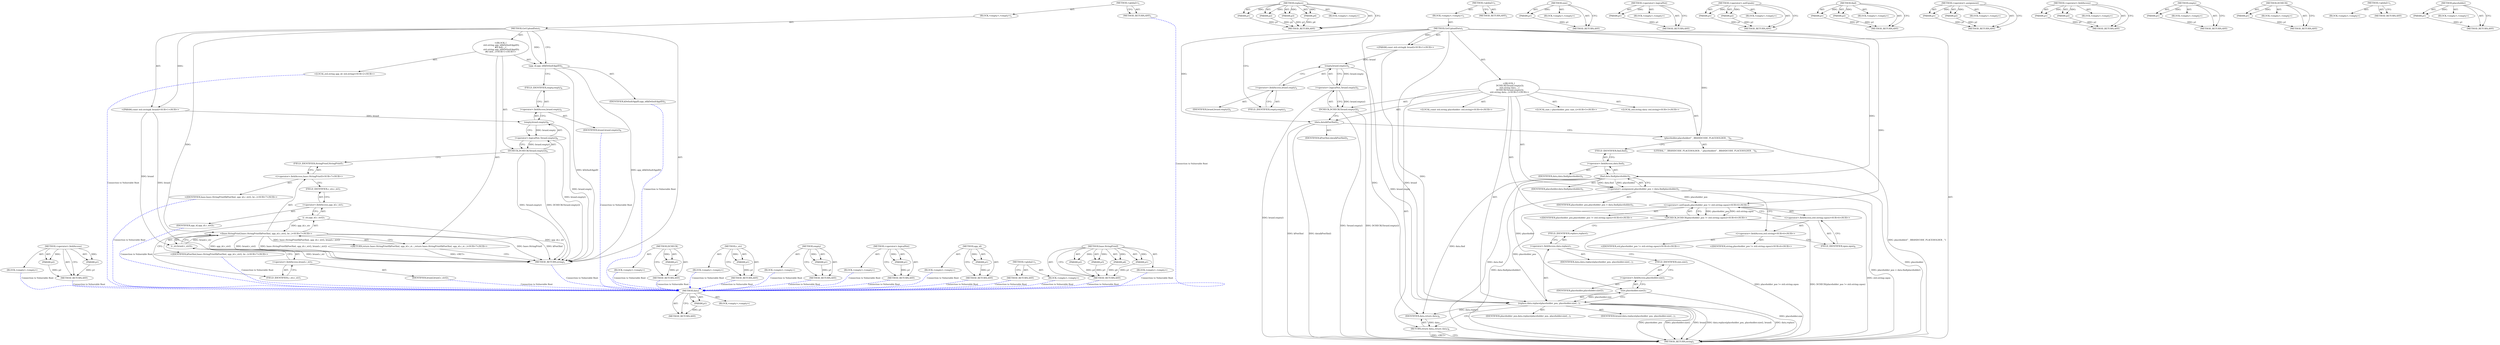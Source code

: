 digraph "base.StringPrintf" {
vulnerable_93 [label=<(METHOD,data)>];
vulnerable_94 [label=<(PARAM,p1)>];
vulnerable_95 [label=<(BLOCK,&lt;empty&gt;,&lt;empty&gt;)>];
vulnerable_96 [label=<(METHOD_RETURN,ANY)>];
vulnerable_116 [label=<(METHOD,replace)>];
vulnerable_117 [label=<(PARAM,p1)>];
vulnerable_118 [label=<(PARAM,p2)>];
vulnerable_119 [label=<(PARAM,p3)>];
vulnerable_120 [label=<(PARAM,p4)>];
vulnerable_121 [label=<(BLOCK,&lt;empty&gt;,&lt;empty&gt;)>];
vulnerable_122 [label=<(METHOD_RETURN,ANY)>];
vulnerable_6 [label=<(METHOD,&lt;global&gt;)<SUB>1</SUB>>];
vulnerable_7 [label=<(BLOCK,&lt;empty&gt;,&lt;empty&gt;)<SUB>1</SUB>>];
vulnerable_8 [label=<(METHOD,GetUploadData)<SUB>1</SUB>>];
vulnerable_9 [label="<(PARAM,const std::string&amp; brand)<SUB>1</SUB>>"];
vulnerable_10 [label="<(BLOCK,{
   DCHECK(!brand.empty());
  std::string data...,{
   DCHECK(!brand.empty());
  std::string data...)<SUB>1</SUB>>"];
vulnerable_11 [label=<(DCHECK,DCHECK(!brand.empty()))<SUB>2</SUB>>];
vulnerable_12 [label=<(&lt;operator&gt;.logicalNot,!brand.empty())<SUB>2</SUB>>];
vulnerable_13 [label=<(empty,brand.empty())<SUB>2</SUB>>];
vulnerable_14 [label=<(&lt;operator&gt;.fieldAccess,brand.empty)<SUB>2</SUB>>];
vulnerable_15 [label=<(IDENTIFIER,brand,brand.empty())<SUB>2</SUB>>];
vulnerable_16 [label=<(FIELD_IDENTIFIER,empty,empty)<SUB>2</SUB>>];
vulnerable_17 [label="<(LOCAL,std.string data: std.string)<SUB>3</SUB>>"];
vulnerable_18 [label=<(data,data(kPostXml))<SUB>3</SUB>>];
vulnerable_19 [label=<(IDENTIFIER,kPostXml,data(kPostXml))<SUB>3</SUB>>];
vulnerable_20 [label="<(LOCAL,const std.string placeholder: std.string)<SUB>4</SUB>>"];
vulnerable_21 [label=<(placeholder,placeholder(&quot;__BRANDCODE_PLACEHOLDER__&quot;))<SUB>4</SUB>>];
vulnerable_22 [label=<(LITERAL,&quot;__BRANDCODE_PLACEHOLDER__&quot;,placeholder(&quot;__BRANDCODE_PLACEHOLDER__&quot;))<SUB>4</SUB>>];
vulnerable_23 [label="<(LOCAL,size_t placeholder_pos: size_t)<SUB>5</SUB>>"];
vulnerable_24 [label=<(&lt;operator&gt;.assignment,placeholder_pos = data.find(placeholder))<SUB>5</SUB>>];
vulnerable_25 [label=<(IDENTIFIER,placeholder_pos,placeholder_pos = data.find(placeholder))<SUB>5</SUB>>];
vulnerable_26 [label=<(find,data.find(placeholder))<SUB>5</SUB>>];
vulnerable_27 [label=<(&lt;operator&gt;.fieldAccess,data.find)<SUB>5</SUB>>];
vulnerable_28 [label=<(IDENTIFIER,data,data.find(placeholder))<SUB>5</SUB>>];
vulnerable_29 [label=<(FIELD_IDENTIFIER,find,find)<SUB>5</SUB>>];
vulnerable_30 [label=<(IDENTIFIER,placeholder,data.find(placeholder))<SUB>5</SUB>>];
vulnerable_31 [label="<(DCHECK,DCHECK(placeholder_pos != std::string::npos))<SUB>6</SUB>>"];
vulnerable_32 [label="<(&lt;operator&gt;.notEquals,placeholder_pos != std::string::npos)<SUB>6</SUB>>"];
vulnerable_33 [label="<(IDENTIFIER,placeholder_pos,placeholder_pos != std::string::npos)<SUB>6</SUB>>"];
vulnerable_34 [label="<(&lt;operator&gt;.fieldAccess,std::string::npos)<SUB>6</SUB>>"];
vulnerable_35 [label="<(&lt;operator&gt;.fieldAccess,std::string)<SUB>6</SUB>>"];
vulnerable_36 [label="<(IDENTIFIER,std,placeholder_pos != std::string::npos)<SUB>6</SUB>>"];
vulnerable_37 [label="<(IDENTIFIER,string,placeholder_pos != std::string::npos)<SUB>6</SUB>>"];
vulnerable_38 [label=<(FIELD_IDENTIFIER,npos,npos)<SUB>6</SUB>>];
vulnerable_39 [label=<(replace,data.replace(placeholder_pos, placeholder.size(...)<SUB>7</SUB>>];
vulnerable_40 [label=<(&lt;operator&gt;.fieldAccess,data.replace)<SUB>7</SUB>>];
vulnerable_41 [label=<(IDENTIFIER,data,data.replace(placeholder_pos, placeholder.size(...)<SUB>7</SUB>>];
vulnerable_42 [label=<(FIELD_IDENTIFIER,replace,replace)<SUB>7</SUB>>];
vulnerable_43 [label=<(IDENTIFIER,placeholder_pos,data.replace(placeholder_pos, placeholder.size(...)<SUB>7</SUB>>];
vulnerable_44 [label=<(size,placeholder.size())<SUB>7</SUB>>];
vulnerable_45 [label=<(&lt;operator&gt;.fieldAccess,placeholder.size)<SUB>7</SUB>>];
vulnerable_46 [label=<(IDENTIFIER,placeholder,placeholder.size())<SUB>7</SUB>>];
vulnerable_47 [label=<(FIELD_IDENTIFIER,size,size)<SUB>7</SUB>>];
vulnerable_48 [label=<(IDENTIFIER,brand,data.replace(placeholder_pos, placeholder.size(...)<SUB>7</SUB>>];
vulnerable_49 [label=<(RETURN,return data;,return data;)<SUB>8</SUB>>];
vulnerable_50 [label=<(IDENTIFIER,data,return data;)<SUB>8</SUB>>];
vulnerable_51 [label=<(METHOD_RETURN,string)<SUB>1</SUB>>];
vulnerable_53 [label=<(METHOD_RETURN,ANY)<SUB>1</SUB>>];
vulnerable_123 [label=<(METHOD,size)>];
vulnerable_124 [label=<(PARAM,p1)>];
vulnerable_125 [label=<(BLOCK,&lt;empty&gt;,&lt;empty&gt;)>];
vulnerable_126 [label=<(METHOD_RETURN,ANY)>];
vulnerable_80 [label=<(METHOD,&lt;operator&gt;.logicalNot)>];
vulnerable_81 [label=<(PARAM,p1)>];
vulnerable_82 [label=<(BLOCK,&lt;empty&gt;,&lt;empty&gt;)>];
vulnerable_83 [label=<(METHOD_RETURN,ANY)>];
vulnerable_111 [label=<(METHOD,&lt;operator&gt;.notEquals)>];
vulnerable_112 [label=<(PARAM,p1)>];
vulnerable_113 [label=<(PARAM,p2)>];
vulnerable_114 [label=<(BLOCK,&lt;empty&gt;,&lt;empty&gt;)>];
vulnerable_115 [label=<(METHOD_RETURN,ANY)>];
vulnerable_106 [label=<(METHOD,find)>];
vulnerable_107 [label=<(PARAM,p1)>];
vulnerable_108 [label=<(PARAM,p2)>];
vulnerable_109 [label=<(BLOCK,&lt;empty&gt;,&lt;empty&gt;)>];
vulnerable_110 [label=<(METHOD_RETURN,ANY)>];
vulnerable_101 [label=<(METHOD,&lt;operator&gt;.assignment)>];
vulnerable_102 [label=<(PARAM,p1)>];
vulnerable_103 [label=<(PARAM,p2)>];
vulnerable_104 [label=<(BLOCK,&lt;empty&gt;,&lt;empty&gt;)>];
vulnerable_105 [label=<(METHOD_RETURN,ANY)>];
vulnerable_88 [label=<(METHOD,&lt;operator&gt;.fieldAccess)>];
vulnerable_89 [label=<(PARAM,p1)>];
vulnerable_90 [label=<(PARAM,p2)>];
vulnerable_91 [label=<(BLOCK,&lt;empty&gt;,&lt;empty&gt;)>];
vulnerable_92 [label=<(METHOD_RETURN,ANY)>];
vulnerable_84 [label=<(METHOD,empty)>];
vulnerable_85 [label=<(PARAM,p1)>];
vulnerable_86 [label=<(BLOCK,&lt;empty&gt;,&lt;empty&gt;)>];
vulnerable_87 [label=<(METHOD_RETURN,ANY)>];
vulnerable_76 [label=<(METHOD,DCHECK)>];
vulnerable_77 [label=<(PARAM,p1)>];
vulnerable_78 [label=<(BLOCK,&lt;empty&gt;,&lt;empty&gt;)>];
vulnerable_79 [label=<(METHOD_RETURN,ANY)>];
vulnerable_70 [label=<(METHOD,&lt;global&gt;)<SUB>1</SUB>>];
vulnerable_71 [label=<(BLOCK,&lt;empty&gt;,&lt;empty&gt;)>];
vulnerable_72 [label=<(METHOD_RETURN,ANY)>];
vulnerable_97 [label=<(METHOD,placeholder)>];
vulnerable_98 [label=<(PARAM,p1)>];
vulnerable_99 [label=<(BLOCK,&lt;empty&gt;,&lt;empty&gt;)>];
vulnerable_100 [label=<(METHOD_RETURN,ANY)>];
fixed_69 [label=<(METHOD,&lt;operator&gt;.fieldAccess)>];
fixed_70 [label=<(PARAM,p1)>];
fixed_71 [label=<(PARAM,p2)>];
fixed_72 [label=<(BLOCK,&lt;empty&gt;,&lt;empty&gt;)>];
fixed_73 [label=<(METHOD_RETURN,ANY)>];
fixed_6 [label=<(METHOD,&lt;global&gt;)<SUB>1</SUB>>];
fixed_7 [label=<(BLOCK,&lt;empty&gt;,&lt;empty&gt;)<SUB>1</SUB>>];
fixed_8 [label=<(METHOD,GetUploadData)<SUB>1</SUB>>];
fixed_9 [label="<(PARAM,const std::string&amp; brand)<SUB>1</SUB>>"];
fixed_10 [label="<(BLOCK,{
  std::string app_id(kDefaultAppID);
#if defi...,{
  std::string app_id(kDefaultAppID);
#if defi...)<SUB>1</SUB>>"];
fixed_11 [label="<(LOCAL,std.string app_id: std.string)<SUB>2</SUB>>"];
fixed_12 [label=<(app_id,app_id(kDefaultAppID))<SUB>2</SUB>>];
fixed_13 [label=<(IDENTIFIER,kDefaultAppID,app_id(kDefaultAppID))<SUB>2</SUB>>];
fixed_14 [label=<(DCHECK,DCHECK(!brand.empty()))<SUB>6</SUB>>];
fixed_15 [label=<(&lt;operator&gt;.logicalNot,!brand.empty())<SUB>6</SUB>>];
fixed_16 [label=<(empty,brand.empty())<SUB>6</SUB>>];
fixed_17 [label=<(&lt;operator&gt;.fieldAccess,brand.empty)<SUB>6</SUB>>];
fixed_18 [label=<(IDENTIFIER,brand,brand.empty())<SUB>6</SUB>>];
fixed_19 [label=<(FIELD_IDENTIFIER,empty,empty)<SUB>6</SUB>>];
fixed_20 [label="<(RETURN,return base::StringPrintf(kPostXml, app_id.c_st...,return base::StringPrintf(kPostXml, app_id.c_st...)<SUB>7</SUB>>"];
fixed_21 [label="<(base.StringPrintf,base::StringPrintf(kPostXml, app_id.c_str(), br...)<SUB>7</SUB>>"];
fixed_22 [label="<(&lt;operator&gt;.fieldAccess,base::StringPrintf)<SUB>7</SUB>>"];
fixed_23 [label="<(IDENTIFIER,base,base::StringPrintf(kPostXml, app_id.c_str(), br...)<SUB>7</SUB>>"];
fixed_24 [label=<(FIELD_IDENTIFIER,StringPrintf,StringPrintf)<SUB>7</SUB>>];
fixed_25 [label="<(IDENTIFIER,kPostXml,base::StringPrintf(kPostXml, app_id.c_str(), br...)<SUB>7</SUB>>"];
fixed_26 [label=<(c_str,app_id.c_str())<SUB>7</SUB>>];
fixed_27 [label=<(&lt;operator&gt;.fieldAccess,app_id.c_str)<SUB>7</SUB>>];
fixed_28 [label=<(IDENTIFIER,app_id,app_id.c_str())<SUB>7</SUB>>];
fixed_29 [label=<(FIELD_IDENTIFIER,c_str,c_str)<SUB>7</SUB>>];
fixed_30 [label=<(c_str,brand.c_str())<SUB>7</SUB>>];
fixed_31 [label=<(&lt;operator&gt;.fieldAccess,brand.c_str)<SUB>7</SUB>>];
fixed_32 [label=<(IDENTIFIER,brand,brand.c_str())<SUB>7</SUB>>];
fixed_33 [label=<(FIELD_IDENTIFIER,c_str,c_str)<SUB>7</SUB>>];
fixed_34 [label=<(METHOD_RETURN,string)<SUB>1</SUB>>];
fixed_36 [label=<(METHOD_RETURN,ANY)<SUB>1</SUB>>];
fixed_57 [label=<(METHOD,DCHECK)>];
fixed_58 [label=<(PARAM,p1)>];
fixed_59 [label=<(BLOCK,&lt;empty&gt;,&lt;empty&gt;)>];
fixed_60 [label=<(METHOD_RETURN,ANY)>];
fixed_81 [label=<(METHOD,c_str)>];
fixed_82 [label=<(PARAM,p1)>];
fixed_83 [label=<(BLOCK,&lt;empty&gt;,&lt;empty&gt;)>];
fixed_84 [label=<(METHOD_RETURN,ANY)>];
fixed_65 [label=<(METHOD,empty)>];
fixed_66 [label=<(PARAM,p1)>];
fixed_67 [label=<(BLOCK,&lt;empty&gt;,&lt;empty&gt;)>];
fixed_68 [label=<(METHOD_RETURN,ANY)>];
fixed_61 [label=<(METHOD,&lt;operator&gt;.logicalNot)>];
fixed_62 [label=<(PARAM,p1)>];
fixed_63 [label=<(BLOCK,&lt;empty&gt;,&lt;empty&gt;)>];
fixed_64 [label=<(METHOD_RETURN,ANY)>];
fixed_53 [label=<(METHOD,app_id)>];
fixed_54 [label=<(PARAM,p1)>];
fixed_55 [label=<(BLOCK,&lt;empty&gt;,&lt;empty&gt;)>];
fixed_56 [label=<(METHOD_RETURN,ANY)>];
fixed_47 [label=<(METHOD,&lt;global&gt;)<SUB>1</SUB>>];
fixed_48 [label=<(BLOCK,&lt;empty&gt;,&lt;empty&gt;)>];
fixed_49 [label=<(METHOD_RETURN,ANY)>];
fixed_74 [label=<(METHOD,base.StringPrintf)>];
fixed_75 [label=<(PARAM,p1)>];
fixed_76 [label=<(PARAM,p2)>];
fixed_77 [label=<(PARAM,p3)>];
fixed_78 [label=<(PARAM,p4)>];
fixed_79 [label=<(BLOCK,&lt;empty&gt;,&lt;empty&gt;)>];
fixed_80 [label=<(METHOD_RETURN,ANY)>];
vulnerable_93 -> vulnerable_94  [key=0, label="AST: "];
vulnerable_93 -> vulnerable_94  [key=1, label="DDG: "];
vulnerable_93 -> vulnerable_95  [key=0, label="AST: "];
vulnerable_93 -> vulnerable_96  [key=0, label="AST: "];
vulnerable_93 -> vulnerable_96  [key=1, label="CFG: "];
vulnerable_94 -> vulnerable_96  [key=0, label="DDG: p1"];
vulnerable_116 -> vulnerable_117  [key=0, label="AST: "];
vulnerable_116 -> vulnerable_117  [key=1, label="DDG: "];
vulnerable_116 -> vulnerable_121  [key=0, label="AST: "];
vulnerable_116 -> vulnerable_118  [key=0, label="AST: "];
vulnerable_116 -> vulnerable_118  [key=1, label="DDG: "];
vulnerable_116 -> vulnerable_122  [key=0, label="AST: "];
vulnerable_116 -> vulnerable_122  [key=1, label="CFG: "];
vulnerable_116 -> vulnerable_119  [key=0, label="AST: "];
vulnerable_116 -> vulnerable_119  [key=1, label="DDG: "];
vulnerable_116 -> vulnerable_120  [key=0, label="AST: "];
vulnerable_116 -> vulnerable_120  [key=1, label="DDG: "];
vulnerable_117 -> vulnerable_122  [key=0, label="DDG: p1"];
vulnerable_118 -> vulnerable_122  [key=0, label="DDG: p2"];
vulnerable_119 -> vulnerable_122  [key=0, label="DDG: p3"];
vulnerable_120 -> vulnerable_122  [key=0, label="DDG: p4"];
vulnerable_6 -> vulnerable_7  [key=0, label="AST: "];
vulnerable_6 -> vulnerable_53  [key=0, label="AST: "];
vulnerable_6 -> vulnerable_53  [key=1, label="CFG: "];
vulnerable_7 -> vulnerable_8  [key=0, label="AST: "];
vulnerable_8 -> vulnerable_9  [key=0, label="AST: "];
vulnerable_8 -> vulnerable_9  [key=1, label="DDG: "];
vulnerable_8 -> vulnerable_10  [key=0, label="AST: "];
vulnerable_8 -> vulnerable_51  [key=0, label="AST: "];
vulnerable_8 -> vulnerable_16  [key=0, label="CFG: "];
vulnerable_8 -> vulnerable_18  [key=0, label="DDG: "];
vulnerable_8 -> vulnerable_21  [key=0, label="DDG: "];
vulnerable_8 -> vulnerable_39  [key=0, label="DDG: "];
vulnerable_8 -> vulnerable_50  [key=0, label="DDG: "];
vulnerable_8 -> vulnerable_26  [key=0, label="DDG: "];
vulnerable_8 -> vulnerable_32  [key=0, label="DDG: "];
vulnerable_9 -> vulnerable_39  [key=0, label="DDG: brand"];
vulnerable_9 -> vulnerable_13  [key=0, label="DDG: brand"];
vulnerable_10 -> vulnerable_11  [key=0, label="AST: "];
vulnerable_10 -> vulnerable_17  [key=0, label="AST: "];
vulnerable_10 -> vulnerable_18  [key=0, label="AST: "];
vulnerable_10 -> vulnerable_20  [key=0, label="AST: "];
vulnerable_10 -> vulnerable_21  [key=0, label="AST: "];
vulnerable_10 -> vulnerable_23  [key=0, label="AST: "];
vulnerable_10 -> vulnerable_24  [key=0, label="AST: "];
vulnerable_10 -> vulnerable_31  [key=0, label="AST: "];
vulnerable_10 -> vulnerable_39  [key=0, label="AST: "];
vulnerable_10 -> vulnerable_49  [key=0, label="AST: "];
vulnerable_11 -> vulnerable_12  [key=0, label="AST: "];
vulnerable_11 -> vulnerable_18  [key=0, label="CFG: "];
vulnerable_11 -> vulnerable_51  [key=0, label="DDG: !brand.empty()"];
vulnerable_11 -> vulnerable_51  [key=1, label="DDG: DCHECK(!brand.empty())"];
vulnerable_12 -> vulnerable_13  [key=0, label="AST: "];
vulnerable_12 -> vulnerable_11  [key=0, label="CFG: "];
vulnerable_12 -> vulnerable_11  [key=1, label="DDG: brand.empty()"];
vulnerable_12 -> vulnerable_51  [key=0, label="DDG: brand.empty()"];
vulnerable_13 -> vulnerable_14  [key=0, label="AST: "];
vulnerable_13 -> vulnerable_12  [key=0, label="CFG: "];
vulnerable_13 -> vulnerable_12  [key=1, label="DDG: brand.empty"];
vulnerable_13 -> vulnerable_39  [key=0, label="DDG: brand.empty"];
vulnerable_14 -> vulnerable_15  [key=0, label="AST: "];
vulnerable_14 -> vulnerable_16  [key=0, label="AST: "];
vulnerable_14 -> vulnerable_13  [key=0, label="CFG: "];
vulnerable_16 -> vulnerable_14  [key=0, label="CFG: "];
vulnerable_18 -> vulnerable_19  [key=0, label="AST: "];
vulnerable_18 -> vulnerable_21  [key=0, label="CFG: "];
vulnerable_18 -> vulnerable_51  [key=0, label="DDG: data(kPostXml)"];
vulnerable_18 -> vulnerable_51  [key=1, label="DDG: kPostXml"];
vulnerable_21 -> vulnerable_22  [key=0, label="AST: "];
vulnerable_21 -> vulnerable_29  [key=0, label="CFG: "];
vulnerable_21 -> vulnerable_51  [key=0, label="DDG: placeholder(&quot;__BRANDCODE_PLACEHOLDER__&quot;)"];
vulnerable_24 -> vulnerable_25  [key=0, label="AST: "];
vulnerable_24 -> vulnerable_26  [key=0, label="AST: "];
vulnerable_24 -> vulnerable_35  [key=0, label="CFG: "];
vulnerable_24 -> vulnerable_51  [key=0, label="DDG: data.find(placeholder)"];
vulnerable_24 -> vulnerable_51  [key=1, label="DDG: placeholder_pos = data.find(placeholder)"];
vulnerable_24 -> vulnerable_32  [key=0, label="DDG: placeholder_pos"];
vulnerable_26 -> vulnerable_27  [key=0, label="AST: "];
vulnerable_26 -> vulnerable_30  [key=0, label="AST: "];
vulnerable_26 -> vulnerable_24  [key=0, label="CFG: "];
vulnerable_26 -> vulnerable_24  [key=1, label="DDG: data.find"];
vulnerable_26 -> vulnerable_24  [key=2, label="DDG: placeholder"];
vulnerable_26 -> vulnerable_51  [key=0, label="DDG: data.find"];
vulnerable_26 -> vulnerable_51  [key=1, label="DDG: placeholder"];
vulnerable_26 -> vulnerable_50  [key=0, label="DDG: data.find"];
vulnerable_26 -> vulnerable_44  [key=0, label="DDG: placeholder"];
vulnerable_27 -> vulnerable_28  [key=0, label="AST: "];
vulnerable_27 -> vulnerable_29  [key=0, label="AST: "];
vulnerable_27 -> vulnerable_26  [key=0, label="CFG: "];
vulnerable_29 -> vulnerable_27  [key=0, label="CFG: "];
vulnerable_31 -> vulnerable_32  [key=0, label="AST: "];
vulnerable_31 -> vulnerable_42  [key=0, label="CFG: "];
vulnerable_31 -> vulnerable_51  [key=0, label="DDG: placeholder_pos != std::string::npos"];
vulnerable_31 -> vulnerable_51  [key=1, label="DDG: DCHECK(placeholder_pos != std::string::npos)"];
vulnerable_32 -> vulnerable_33  [key=0, label="AST: "];
vulnerable_32 -> vulnerable_34  [key=0, label="AST: "];
vulnerable_32 -> vulnerable_31  [key=0, label="CFG: "];
vulnerable_32 -> vulnerable_31  [key=1, label="DDG: placeholder_pos"];
vulnerable_32 -> vulnerable_31  [key=2, label="DDG: std::string::npos"];
vulnerable_32 -> vulnerable_51  [key=0, label="DDG: std::string::npos"];
vulnerable_32 -> vulnerable_39  [key=0, label="DDG: placeholder_pos"];
vulnerable_34 -> vulnerable_35  [key=0, label="AST: "];
vulnerable_34 -> vulnerable_38  [key=0, label="AST: "];
vulnerable_34 -> vulnerable_32  [key=0, label="CFG: "];
vulnerable_35 -> vulnerable_36  [key=0, label="AST: "];
vulnerable_35 -> vulnerable_37  [key=0, label="AST: "];
vulnerable_35 -> vulnerable_38  [key=0, label="CFG: "];
vulnerable_38 -> vulnerable_34  [key=0, label="CFG: "];
vulnerable_39 -> vulnerable_40  [key=0, label="AST: "];
vulnerable_39 -> vulnerable_43  [key=0, label="AST: "];
vulnerable_39 -> vulnerable_44  [key=0, label="AST: "];
vulnerable_39 -> vulnerable_48  [key=0, label="AST: "];
vulnerable_39 -> vulnerable_49  [key=0, label="CFG: "];
vulnerable_39 -> vulnerable_51  [key=0, label="DDG: data.replace"];
vulnerable_39 -> vulnerable_51  [key=1, label="DDG: placeholder_pos"];
vulnerable_39 -> vulnerable_51  [key=2, label="DDG: placeholder.size()"];
vulnerable_39 -> vulnerable_51  [key=3, label="DDG: brand"];
vulnerable_39 -> vulnerable_51  [key=4, label="DDG: data.replace(placeholder_pos, placeholder.size(), brand)"];
vulnerable_39 -> vulnerable_50  [key=0, label="DDG: data.replace"];
vulnerable_40 -> vulnerable_41  [key=0, label="AST: "];
vulnerable_40 -> vulnerable_42  [key=0, label="AST: "];
vulnerable_40 -> vulnerable_47  [key=0, label="CFG: "];
vulnerable_42 -> vulnerable_40  [key=0, label="CFG: "];
vulnerable_44 -> vulnerable_45  [key=0, label="AST: "];
vulnerable_44 -> vulnerable_39  [key=0, label="CFG: "];
vulnerable_44 -> vulnerable_39  [key=1, label="DDG: placeholder.size"];
vulnerable_44 -> vulnerable_51  [key=0, label="DDG: placeholder.size"];
vulnerable_45 -> vulnerable_46  [key=0, label="AST: "];
vulnerable_45 -> vulnerable_47  [key=0, label="AST: "];
vulnerable_45 -> vulnerable_44  [key=0, label="CFG: "];
vulnerable_47 -> vulnerable_45  [key=0, label="CFG: "];
vulnerable_49 -> vulnerable_50  [key=0, label="AST: "];
vulnerable_49 -> vulnerable_51  [key=0, label="CFG: "];
vulnerable_49 -> vulnerable_51  [key=1, label="DDG: &lt;RET&gt;"];
vulnerable_50 -> vulnerable_49  [key=0, label="DDG: data"];
vulnerable_123 -> vulnerable_124  [key=0, label="AST: "];
vulnerable_123 -> vulnerable_124  [key=1, label="DDG: "];
vulnerable_123 -> vulnerable_125  [key=0, label="AST: "];
vulnerable_123 -> vulnerable_126  [key=0, label="AST: "];
vulnerable_123 -> vulnerable_126  [key=1, label="CFG: "];
vulnerable_124 -> vulnerable_126  [key=0, label="DDG: p1"];
vulnerable_80 -> vulnerable_81  [key=0, label="AST: "];
vulnerable_80 -> vulnerable_81  [key=1, label="DDG: "];
vulnerable_80 -> vulnerable_82  [key=0, label="AST: "];
vulnerable_80 -> vulnerable_83  [key=0, label="AST: "];
vulnerable_80 -> vulnerable_83  [key=1, label="CFG: "];
vulnerable_81 -> vulnerable_83  [key=0, label="DDG: p1"];
vulnerable_111 -> vulnerable_112  [key=0, label="AST: "];
vulnerable_111 -> vulnerable_112  [key=1, label="DDG: "];
vulnerable_111 -> vulnerable_114  [key=0, label="AST: "];
vulnerable_111 -> vulnerable_113  [key=0, label="AST: "];
vulnerable_111 -> vulnerable_113  [key=1, label="DDG: "];
vulnerable_111 -> vulnerable_115  [key=0, label="AST: "];
vulnerable_111 -> vulnerable_115  [key=1, label="CFG: "];
vulnerable_112 -> vulnerable_115  [key=0, label="DDG: p1"];
vulnerable_113 -> vulnerable_115  [key=0, label="DDG: p2"];
vulnerable_106 -> vulnerable_107  [key=0, label="AST: "];
vulnerable_106 -> vulnerable_107  [key=1, label="DDG: "];
vulnerable_106 -> vulnerable_109  [key=0, label="AST: "];
vulnerable_106 -> vulnerable_108  [key=0, label="AST: "];
vulnerable_106 -> vulnerable_108  [key=1, label="DDG: "];
vulnerable_106 -> vulnerable_110  [key=0, label="AST: "];
vulnerable_106 -> vulnerable_110  [key=1, label="CFG: "];
vulnerable_107 -> vulnerable_110  [key=0, label="DDG: p1"];
vulnerable_108 -> vulnerable_110  [key=0, label="DDG: p2"];
vulnerable_101 -> vulnerable_102  [key=0, label="AST: "];
vulnerable_101 -> vulnerable_102  [key=1, label="DDG: "];
vulnerable_101 -> vulnerable_104  [key=0, label="AST: "];
vulnerable_101 -> vulnerable_103  [key=0, label="AST: "];
vulnerable_101 -> vulnerable_103  [key=1, label="DDG: "];
vulnerable_101 -> vulnerable_105  [key=0, label="AST: "];
vulnerable_101 -> vulnerable_105  [key=1, label="CFG: "];
vulnerable_102 -> vulnerable_105  [key=0, label="DDG: p1"];
vulnerable_103 -> vulnerable_105  [key=0, label="DDG: p2"];
vulnerable_88 -> vulnerable_89  [key=0, label="AST: "];
vulnerable_88 -> vulnerable_89  [key=1, label="DDG: "];
vulnerable_88 -> vulnerable_91  [key=0, label="AST: "];
vulnerable_88 -> vulnerable_90  [key=0, label="AST: "];
vulnerable_88 -> vulnerable_90  [key=1, label="DDG: "];
vulnerable_88 -> vulnerable_92  [key=0, label="AST: "];
vulnerable_88 -> vulnerable_92  [key=1, label="CFG: "];
vulnerable_89 -> vulnerable_92  [key=0, label="DDG: p1"];
vulnerable_90 -> vulnerable_92  [key=0, label="DDG: p2"];
vulnerable_84 -> vulnerable_85  [key=0, label="AST: "];
vulnerable_84 -> vulnerable_85  [key=1, label="DDG: "];
vulnerable_84 -> vulnerable_86  [key=0, label="AST: "];
vulnerable_84 -> vulnerable_87  [key=0, label="AST: "];
vulnerable_84 -> vulnerable_87  [key=1, label="CFG: "];
vulnerable_85 -> vulnerable_87  [key=0, label="DDG: p1"];
vulnerable_76 -> vulnerable_77  [key=0, label="AST: "];
vulnerable_76 -> vulnerable_77  [key=1, label="DDG: "];
vulnerable_76 -> vulnerable_78  [key=0, label="AST: "];
vulnerable_76 -> vulnerable_79  [key=0, label="AST: "];
vulnerable_76 -> vulnerable_79  [key=1, label="CFG: "];
vulnerable_77 -> vulnerable_79  [key=0, label="DDG: p1"];
vulnerable_70 -> vulnerable_71  [key=0, label="AST: "];
vulnerable_70 -> vulnerable_72  [key=0, label="AST: "];
vulnerable_70 -> vulnerable_72  [key=1, label="CFG: "];
vulnerable_97 -> vulnerable_98  [key=0, label="AST: "];
vulnerable_97 -> vulnerable_98  [key=1, label="DDG: "];
vulnerable_97 -> vulnerable_99  [key=0, label="AST: "];
vulnerable_97 -> vulnerable_100  [key=0, label="AST: "];
vulnerable_97 -> vulnerable_100  [key=1, label="CFG: "];
vulnerable_98 -> vulnerable_100  [key=0, label="DDG: p1"];
fixed_69 -> fixed_70  [key=0, label="AST: "];
fixed_69 -> fixed_70  [key=1, label="DDG: "];
fixed_69 -> fixed_72  [key=0, label="AST: "];
fixed_69 -> fixed_71  [key=0, label="AST: "];
fixed_69 -> fixed_71  [key=1, label="DDG: "];
fixed_69 -> fixed_73  [key=0, label="AST: "];
fixed_69 -> fixed_73  [key=1, label="CFG: "];
fixed_70 -> fixed_73  [key=0, label="DDG: p1"];
fixed_71 -> fixed_73  [key=0, label="DDG: p2"];
fixed_72 -> vulnerable_93  [color=blue, key=0, label="Connection to Vulnerable Root", penwidth="2.0", style=dashed];
fixed_73 -> vulnerable_93  [color=blue, key=0, label="Connection to Vulnerable Root", penwidth="2.0", style=dashed];
fixed_6 -> fixed_7  [key=0, label="AST: "];
fixed_6 -> fixed_36  [key=0, label="AST: "];
fixed_6 -> fixed_36  [key=1, label="CFG: "];
fixed_7 -> fixed_8  [key=0, label="AST: "];
fixed_8 -> fixed_9  [key=0, label="AST: "];
fixed_8 -> fixed_9  [key=1, label="DDG: "];
fixed_8 -> fixed_10  [key=0, label="AST: "];
fixed_8 -> fixed_34  [key=0, label="AST: "];
fixed_8 -> fixed_12  [key=0, label="CFG: "];
fixed_8 -> fixed_12  [key=1, label="DDG: "];
fixed_8 -> fixed_21  [key=0, label="DDG: "];
fixed_9 -> fixed_34  [key=0, label="DDG: brand"];
fixed_9 -> fixed_16  [key=0, label="DDG: brand"];
fixed_9 -> fixed_30  [key=0, label="DDG: brand"];
fixed_10 -> fixed_11  [key=0, label="AST: "];
fixed_10 -> fixed_12  [key=0, label="AST: "];
fixed_10 -> fixed_14  [key=0, label="AST: "];
fixed_10 -> fixed_20  [key=0, label="AST: "];
fixed_11 -> vulnerable_93  [color=blue, key=0, label="Connection to Vulnerable Root", penwidth="2.0", style=dashed];
fixed_12 -> fixed_13  [key=0, label="AST: "];
fixed_12 -> fixed_19  [key=0, label="CFG: "];
fixed_12 -> fixed_34  [key=0, label="DDG: app_id(kDefaultAppID)"];
fixed_12 -> fixed_34  [key=1, label="DDG: kDefaultAppID"];
fixed_13 -> vulnerable_93  [color=blue, key=0, label="Connection to Vulnerable Root", penwidth="2.0", style=dashed];
fixed_14 -> fixed_15  [key=0, label="AST: "];
fixed_14 -> fixed_24  [key=0, label="CFG: "];
fixed_14 -> fixed_34  [key=0, label="DDG: !brand.empty()"];
fixed_14 -> fixed_34  [key=1, label="DDG: DCHECK(!brand.empty())"];
fixed_15 -> fixed_16  [key=0, label="AST: "];
fixed_15 -> fixed_14  [key=0, label="CFG: "];
fixed_15 -> fixed_14  [key=1, label="DDG: brand.empty()"];
fixed_15 -> fixed_34  [key=0, label="DDG: brand.empty()"];
fixed_16 -> fixed_17  [key=0, label="AST: "];
fixed_16 -> fixed_15  [key=0, label="CFG: "];
fixed_16 -> fixed_15  [key=1, label="DDG: brand.empty"];
fixed_16 -> fixed_34  [key=0, label="DDG: brand.empty"];
fixed_17 -> fixed_18  [key=0, label="AST: "];
fixed_17 -> fixed_19  [key=0, label="AST: "];
fixed_17 -> fixed_16  [key=0, label="CFG: "];
fixed_18 -> vulnerable_93  [color=blue, key=0, label="Connection to Vulnerable Root", penwidth="2.0", style=dashed];
fixed_19 -> fixed_17  [key=0, label="CFG: "];
fixed_20 -> fixed_21  [key=0, label="AST: "];
fixed_20 -> fixed_34  [key=0, label="CFG: "];
fixed_20 -> fixed_34  [key=1, label="DDG: &lt;RET&gt;"];
fixed_21 -> fixed_22  [key=0, label="AST: "];
fixed_21 -> fixed_25  [key=0, label="AST: "];
fixed_21 -> fixed_26  [key=0, label="AST: "];
fixed_21 -> fixed_30  [key=0, label="AST: "];
fixed_21 -> fixed_20  [key=0, label="CFG: "];
fixed_21 -> fixed_20  [key=1, label="DDG: base::StringPrintf(kPostXml, app_id.c_str(), brand.c_str())"];
fixed_21 -> fixed_34  [key=0, label="DDG: base::StringPrintf"];
fixed_21 -> fixed_34  [key=1, label="DDG: kPostXml"];
fixed_21 -> fixed_34  [key=2, label="DDG: app_id.c_str()"];
fixed_21 -> fixed_34  [key=3, label="DDG: brand.c_str()"];
fixed_21 -> fixed_34  [key=4, label="DDG: base::StringPrintf(kPostXml, app_id.c_str(), brand.c_str())"];
fixed_22 -> fixed_23  [key=0, label="AST: "];
fixed_22 -> fixed_24  [key=0, label="AST: "];
fixed_22 -> fixed_29  [key=0, label="CFG: "];
fixed_23 -> vulnerable_93  [color=blue, key=0, label="Connection to Vulnerable Root", penwidth="2.0", style=dashed];
fixed_24 -> fixed_22  [key=0, label="CFG: "];
fixed_25 -> vulnerable_93  [color=blue, key=0, label="Connection to Vulnerable Root", penwidth="2.0", style=dashed];
fixed_26 -> fixed_27  [key=0, label="AST: "];
fixed_26 -> fixed_33  [key=0, label="CFG: "];
fixed_26 -> fixed_34  [key=0, label="DDG: app_id.c_str"];
fixed_26 -> fixed_21  [key=0, label="DDG: app_id.c_str"];
fixed_27 -> fixed_28  [key=0, label="AST: "];
fixed_27 -> fixed_29  [key=0, label="AST: "];
fixed_27 -> fixed_26  [key=0, label="CFG: "];
fixed_28 -> vulnerable_93  [color=blue, key=0, label="Connection to Vulnerable Root", penwidth="2.0", style=dashed];
fixed_29 -> fixed_27  [key=0, label="CFG: "];
fixed_30 -> fixed_31  [key=0, label="AST: "];
fixed_30 -> fixed_21  [key=0, label="CFG: "];
fixed_30 -> fixed_21  [key=1, label="DDG: brand.c_str"];
fixed_30 -> fixed_34  [key=0, label="DDG: brand.c_str"];
fixed_31 -> fixed_32  [key=0, label="AST: "];
fixed_31 -> fixed_33  [key=0, label="AST: "];
fixed_31 -> fixed_30  [key=0, label="CFG: "];
fixed_32 -> vulnerable_93  [color=blue, key=0, label="Connection to Vulnerable Root", penwidth="2.0", style=dashed];
fixed_33 -> fixed_31  [key=0, label="CFG: "];
fixed_34 -> vulnerable_93  [color=blue, key=0, label="Connection to Vulnerable Root", penwidth="2.0", style=dashed];
fixed_36 -> vulnerable_93  [color=blue, key=0, label="Connection to Vulnerable Root", penwidth="2.0", style=dashed];
fixed_57 -> fixed_58  [key=0, label="AST: "];
fixed_57 -> fixed_58  [key=1, label="DDG: "];
fixed_57 -> fixed_59  [key=0, label="AST: "];
fixed_57 -> fixed_60  [key=0, label="AST: "];
fixed_57 -> fixed_60  [key=1, label="CFG: "];
fixed_58 -> fixed_60  [key=0, label="DDG: p1"];
fixed_59 -> vulnerable_93  [color=blue, key=0, label="Connection to Vulnerable Root", penwidth="2.0", style=dashed];
fixed_60 -> vulnerable_93  [color=blue, key=0, label="Connection to Vulnerable Root", penwidth="2.0", style=dashed];
fixed_81 -> fixed_82  [key=0, label="AST: "];
fixed_81 -> fixed_82  [key=1, label="DDG: "];
fixed_81 -> fixed_83  [key=0, label="AST: "];
fixed_81 -> fixed_84  [key=0, label="AST: "];
fixed_81 -> fixed_84  [key=1, label="CFG: "];
fixed_82 -> fixed_84  [key=0, label="DDG: p1"];
fixed_83 -> vulnerable_93  [color=blue, key=0, label="Connection to Vulnerable Root", penwidth="2.0", style=dashed];
fixed_84 -> vulnerable_93  [color=blue, key=0, label="Connection to Vulnerable Root", penwidth="2.0", style=dashed];
fixed_65 -> fixed_66  [key=0, label="AST: "];
fixed_65 -> fixed_66  [key=1, label="DDG: "];
fixed_65 -> fixed_67  [key=0, label="AST: "];
fixed_65 -> fixed_68  [key=0, label="AST: "];
fixed_65 -> fixed_68  [key=1, label="CFG: "];
fixed_66 -> fixed_68  [key=0, label="DDG: p1"];
fixed_67 -> vulnerable_93  [color=blue, key=0, label="Connection to Vulnerable Root", penwidth="2.0", style=dashed];
fixed_68 -> vulnerable_93  [color=blue, key=0, label="Connection to Vulnerable Root", penwidth="2.0", style=dashed];
fixed_61 -> fixed_62  [key=0, label="AST: "];
fixed_61 -> fixed_62  [key=1, label="DDG: "];
fixed_61 -> fixed_63  [key=0, label="AST: "];
fixed_61 -> fixed_64  [key=0, label="AST: "];
fixed_61 -> fixed_64  [key=1, label="CFG: "];
fixed_62 -> fixed_64  [key=0, label="DDG: p1"];
fixed_63 -> vulnerable_93  [color=blue, key=0, label="Connection to Vulnerable Root", penwidth="2.0", style=dashed];
fixed_64 -> vulnerable_93  [color=blue, key=0, label="Connection to Vulnerable Root", penwidth="2.0", style=dashed];
fixed_53 -> fixed_54  [key=0, label="AST: "];
fixed_53 -> fixed_54  [key=1, label="DDG: "];
fixed_53 -> fixed_55  [key=0, label="AST: "];
fixed_53 -> fixed_56  [key=0, label="AST: "];
fixed_53 -> fixed_56  [key=1, label="CFG: "];
fixed_54 -> fixed_56  [key=0, label="DDG: p1"];
fixed_55 -> vulnerable_93  [color=blue, key=0, label="Connection to Vulnerable Root", penwidth="2.0", style=dashed];
fixed_56 -> vulnerable_93  [color=blue, key=0, label="Connection to Vulnerable Root", penwidth="2.0", style=dashed];
fixed_47 -> fixed_48  [key=0, label="AST: "];
fixed_47 -> fixed_49  [key=0, label="AST: "];
fixed_47 -> fixed_49  [key=1, label="CFG: "];
fixed_48 -> vulnerable_93  [color=blue, key=0, label="Connection to Vulnerable Root", penwidth="2.0", style=dashed];
fixed_49 -> vulnerable_93  [color=blue, key=0, label="Connection to Vulnerable Root", penwidth="2.0", style=dashed];
fixed_74 -> fixed_75  [key=0, label="AST: "];
fixed_74 -> fixed_75  [key=1, label="DDG: "];
fixed_74 -> fixed_79  [key=0, label="AST: "];
fixed_74 -> fixed_76  [key=0, label="AST: "];
fixed_74 -> fixed_76  [key=1, label="DDG: "];
fixed_74 -> fixed_80  [key=0, label="AST: "];
fixed_74 -> fixed_80  [key=1, label="CFG: "];
fixed_74 -> fixed_77  [key=0, label="AST: "];
fixed_74 -> fixed_77  [key=1, label="DDG: "];
fixed_74 -> fixed_78  [key=0, label="AST: "];
fixed_74 -> fixed_78  [key=1, label="DDG: "];
fixed_75 -> fixed_80  [key=0, label="DDG: p1"];
fixed_76 -> fixed_80  [key=0, label="DDG: p2"];
fixed_77 -> fixed_80  [key=0, label="DDG: p3"];
fixed_78 -> fixed_80  [key=0, label="DDG: p4"];
fixed_79 -> vulnerable_93  [color=blue, key=0, label="Connection to Vulnerable Root", penwidth="2.0", style=dashed];
fixed_80 -> vulnerable_93  [color=blue, key=0, label="Connection to Vulnerable Root", penwidth="2.0", style=dashed];
}
